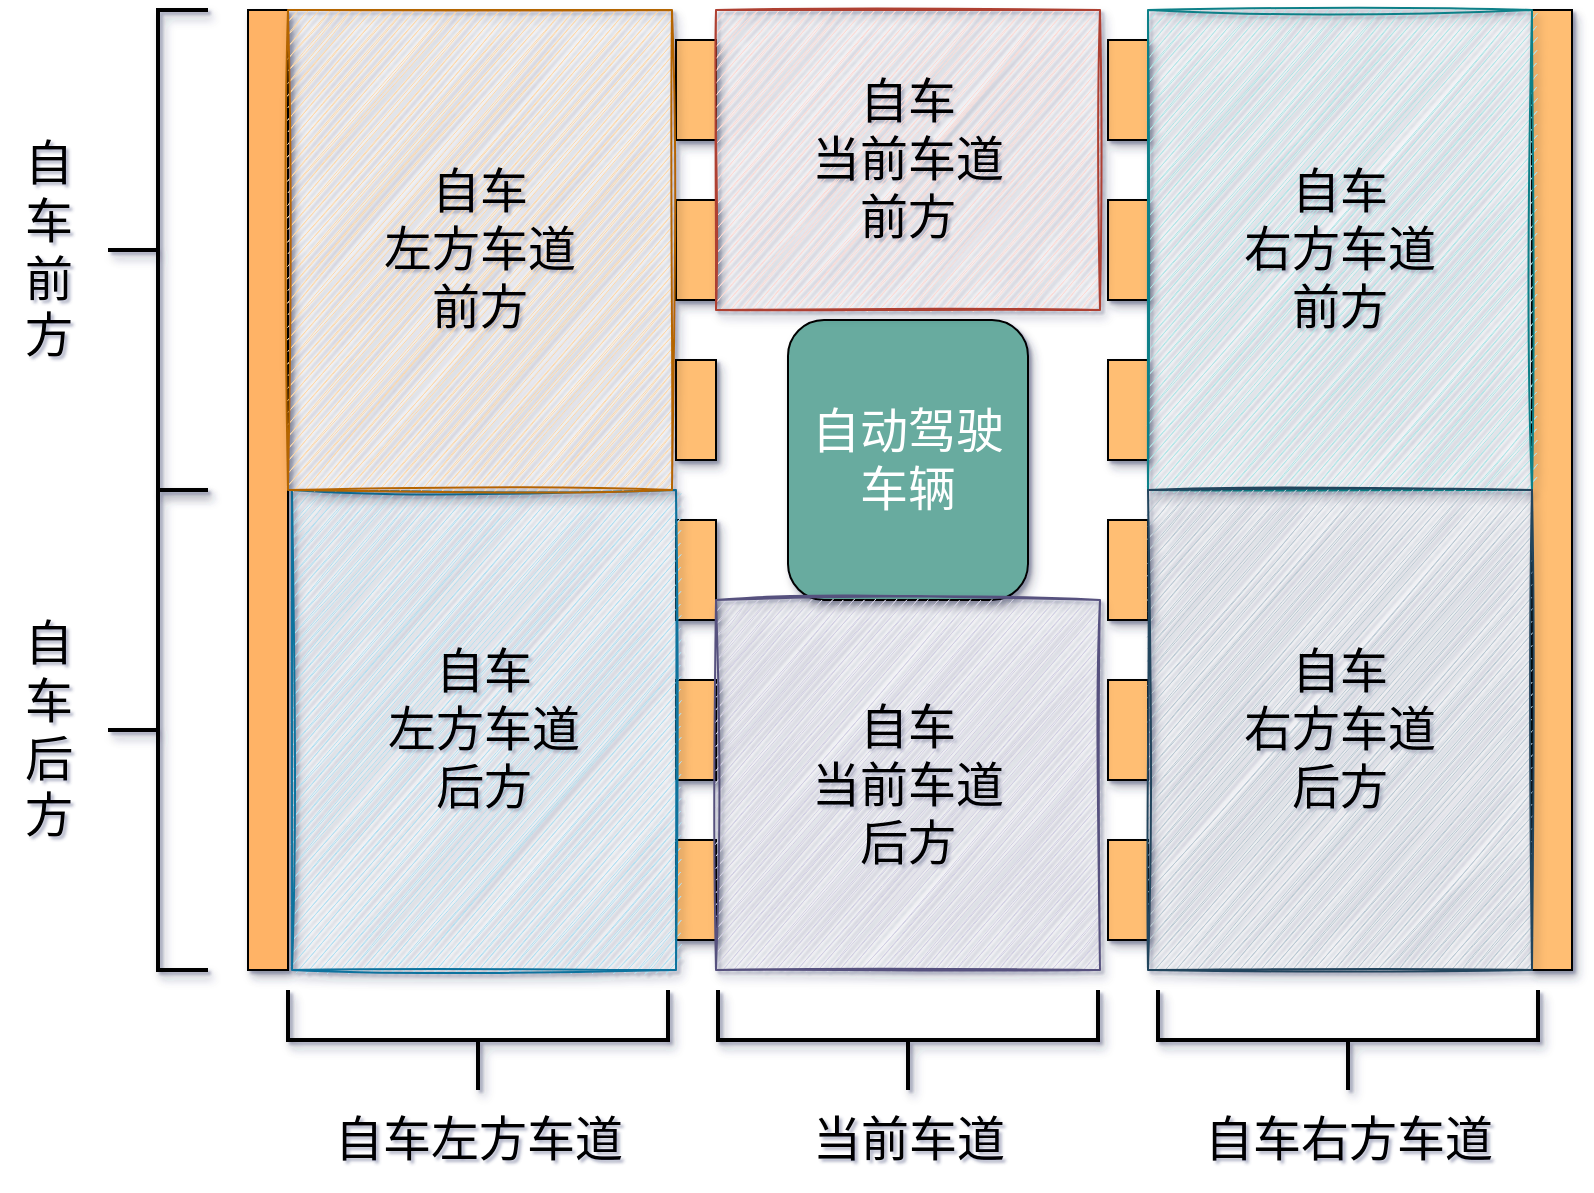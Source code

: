 <mxfile version="20.0.1" type="github">
  <diagram id="zRpgoigiP1IDF4QAEYAz" name="Page-1">
    <mxGraphModel dx="1954" dy="683" grid="1" gridSize="10" guides="1" tooltips="1" connect="1" arrows="1" fold="1" page="1" pageScale="1" pageWidth="827" pageHeight="1169" background="none" math="0" shadow="1">
      <root>
        <mxCell id="0" />
        <mxCell id="1" parent="0" />
        <mxCell id="xNPf7Q8VACPQxdcIyB9K-5" value="" style="rounded=0;whiteSpace=wrap;html=1;fillColor=#FFBE73;strokeColor=#000000;shadow=1;" parent="1" vertex="1">
          <mxGeometry x="284" y="135" width="20" height="50" as="geometry" />
        </mxCell>
        <mxCell id="xNPf7Q8VACPQxdcIyB9K-7" value="" style="rounded=0;whiteSpace=wrap;html=1;fillColor=#FFB366;shadow=1;" parent="1" vertex="1">
          <mxGeometry x="70" y="120" width="20" height="480" as="geometry" />
        </mxCell>
        <mxCell id="xNPf7Q8VACPQxdcIyB9K-15" value="" style="rounded=0;whiteSpace=wrap;html=1;fillColor=#FFBE73;shadow=1;" parent="1" vertex="1">
          <mxGeometry x="712" y="120" width="20" height="480" as="geometry" />
        </mxCell>
        <mxCell id="xNPf7Q8VACPQxdcIyB9K-17" value="" style="rounded=0;whiteSpace=wrap;html=1;fillColor=#FFBE73;strokeColor=#000000;shadow=1;" parent="1" vertex="1">
          <mxGeometry x="284" y="215" width="20" height="50" as="geometry" />
        </mxCell>
        <mxCell id="xNPf7Q8VACPQxdcIyB9K-18" value="" style="rounded=0;whiteSpace=wrap;html=1;fillColor=#FFBE73;strokeColor=#000000;shadow=1;" parent="1" vertex="1">
          <mxGeometry x="284" y="295" width="20" height="50" as="geometry" />
        </mxCell>
        <mxCell id="xNPf7Q8VACPQxdcIyB9K-19" value="" style="rounded=0;whiteSpace=wrap;html=1;fillColor=#FFBE73;strokeColor=#000000;shadow=1;" parent="1" vertex="1">
          <mxGeometry x="284" y="375" width="20" height="50" as="geometry" />
        </mxCell>
        <mxCell id="xNPf7Q8VACPQxdcIyB9K-20" value="" style="rounded=0;whiteSpace=wrap;html=1;fillColor=#FFBE73;strokeColor=#000000;shadow=1;" parent="1" vertex="1">
          <mxGeometry x="284" y="455" width="20" height="50" as="geometry" />
        </mxCell>
        <mxCell id="xNPf7Q8VACPQxdcIyB9K-21" value="" style="rounded=0;whiteSpace=wrap;html=1;fillColor=#FFBE73;strokeColor=#000000;shadow=1;" parent="1" vertex="1">
          <mxGeometry x="284" y="535" width="20" height="50" as="geometry" />
        </mxCell>
        <mxCell id="xNPf7Q8VACPQxdcIyB9K-22" value="" style="rounded=0;whiteSpace=wrap;html=1;fillColor=#FFBE73;strokeColor=#000000;shadow=1;" parent="1" vertex="1">
          <mxGeometry x="500" y="135" width="20" height="50" as="geometry" />
        </mxCell>
        <mxCell id="xNPf7Q8VACPQxdcIyB9K-23" value="" style="rounded=0;whiteSpace=wrap;html=1;fillColor=#FFBE73;strokeColor=#000000;shadow=1;" parent="1" vertex="1">
          <mxGeometry x="500" y="215" width="20" height="50" as="geometry" />
        </mxCell>
        <mxCell id="xNPf7Q8VACPQxdcIyB9K-24" value="" style="rounded=0;whiteSpace=wrap;html=1;fillColor=#FFBE73;strokeColor=#000000;shadow=1;" parent="1" vertex="1">
          <mxGeometry x="500" y="295" width="20" height="50" as="geometry" />
        </mxCell>
        <mxCell id="xNPf7Q8VACPQxdcIyB9K-25" value="" style="rounded=0;whiteSpace=wrap;html=1;fillColor=#FFBE73;strokeColor=#000000;shadow=1;" parent="1" vertex="1">
          <mxGeometry x="500" y="375" width="20" height="50" as="geometry" />
        </mxCell>
        <mxCell id="xNPf7Q8VACPQxdcIyB9K-26" value="" style="rounded=0;whiteSpace=wrap;html=1;fillColor=#FFBE73;strokeColor=#000000;shadow=1;" parent="1" vertex="1">
          <mxGeometry x="500" y="455" width="20" height="50" as="geometry" />
        </mxCell>
        <mxCell id="xNPf7Q8VACPQxdcIyB9K-27" value="" style="rounded=0;whiteSpace=wrap;html=1;fillColor=#FFBE73;strokeColor=#000000;shadow=1;" parent="1" vertex="1">
          <mxGeometry x="500" y="535" width="20" height="50" as="geometry" />
        </mxCell>
        <mxCell id="xNPf7Q8VACPQxdcIyB9K-28" value="&lt;div&gt;&lt;font style=&quot;font-size: 24px;&quot; face=&quot;Helvetica&quot; color=&quot;#FFFFFF&quot;&gt;自动驾驶车辆&lt;/font&gt;&lt;/div&gt;" style="rounded=1;whiteSpace=wrap;html=1;strokeColor=#000000;fillColor=#67AB9F;shadow=1;" parent="1" vertex="1">
          <mxGeometry x="340" y="275" width="120" height="140" as="geometry" />
        </mxCell>
        <mxCell id="xNPf7Q8VACPQxdcIyB9K-31" value="" style="strokeWidth=2;html=1;shape=mxgraph.flowchart.annotation_2;align=left;labelPosition=right;pointerEvents=1;fontFamily=Helvetica;fontSize=24;fontColor=#000000;fillColor=#67AB9F;rotation=-90;shadow=1;" parent="1" vertex="1">
          <mxGeometry x="160" y="540" width="50" height="190" as="geometry" />
        </mxCell>
        <mxCell id="xNPf7Q8VACPQxdcIyB9K-32" value="自车左方车道" style="text;html=1;align=center;verticalAlign=middle;resizable=0;points=[];autosize=1;strokeColor=none;fillColor=none;fontSize=24;fontFamily=Helvetica;fontColor=#000000;shadow=1;" parent="1" vertex="1">
          <mxGeometry x="105" y="670" width="160" height="30" as="geometry" />
        </mxCell>
        <mxCell id="xNPf7Q8VACPQxdcIyB9K-34" value="" style="strokeWidth=2;html=1;shape=mxgraph.flowchart.annotation_2;align=left;labelPosition=right;pointerEvents=1;fontFamily=Helvetica;fontSize=24;fontColor=#000000;fillColor=#67AB9F;rotation=-90;shadow=1;" parent="1" vertex="1">
          <mxGeometry x="375" y="540" width="50" height="190" as="geometry" />
        </mxCell>
        <mxCell id="xNPf7Q8VACPQxdcIyB9K-35" value="当前车道" style="text;html=1;align=center;verticalAlign=middle;resizable=0;points=[];autosize=1;strokeColor=none;fillColor=none;fontSize=24;fontFamily=Helvetica;fontColor=#000000;shadow=1;" parent="1" vertex="1">
          <mxGeometry x="345" y="670" width="110" height="30" as="geometry" />
        </mxCell>
        <mxCell id="xNPf7Q8VACPQxdcIyB9K-36" value="" style="strokeWidth=2;html=1;shape=mxgraph.flowchart.annotation_2;align=left;labelPosition=right;pointerEvents=1;fontFamily=Helvetica;fontSize=24;fontColor=#000000;fillColor=#67AB9F;rotation=-90;shadow=1;" parent="1" vertex="1">
          <mxGeometry x="595" y="540" width="50" height="190" as="geometry" />
        </mxCell>
        <mxCell id="xNPf7Q8VACPQxdcIyB9K-37" value="自车右方车道" style="text;html=1;align=center;verticalAlign=middle;resizable=0;points=[];autosize=1;strokeColor=none;fillColor=none;fontSize=24;fontFamily=Helvetica;fontColor=#000000;shadow=1;" parent="1" vertex="1">
          <mxGeometry x="540" y="670" width="160" height="30" as="geometry" />
        </mxCell>
        <mxCell id="xNPf7Q8VACPQxdcIyB9K-41" value="&lt;div&gt;自车&lt;br&gt;&lt;/div&gt;&lt;div&gt;右方车道&lt;/div&gt;&lt;div&gt;前方&lt;/div&gt;" style="rounded=0;whiteSpace=wrap;html=1;fontFamily=Helvetica;fontSize=24;strokeColor=#0e8088;fillColor=#b0e3e6;glass=0;sketch=1;shadow=1;" parent="1" vertex="1">
          <mxGeometry x="520" y="120" width="192" height="240" as="geometry" />
        </mxCell>
        <mxCell id="WP3tY2sm5UUjiyCGl9_4-1" value="&lt;div&gt;自车&lt;br&gt;&lt;/div&gt;&lt;div&gt;右方车道&lt;/div&gt;&lt;div&gt;后方&lt;/div&gt;" style="rounded=0;whiteSpace=wrap;html=1;fontFamily=Helvetica;fontSize=24;strokeColor=#23445d;fillColor=#bac8d3;glass=0;sketch=1;shadow=1;" vertex="1" parent="1">
          <mxGeometry x="520" y="360" width="192" height="240" as="geometry" />
        </mxCell>
        <mxCell id="WP3tY2sm5UUjiyCGl9_4-2" value="&lt;div&gt;自车&lt;br&gt;&lt;/div&gt;&lt;div&gt;左方车道&lt;/div&gt;&lt;div&gt;后方&lt;/div&gt;" style="rounded=0;whiteSpace=wrap;html=1;fontFamily=Helvetica;fontSize=24;strokeColor=#10739e;fillColor=#b1ddf0;glass=0;sketch=1;shadow=1;" vertex="1" parent="1">
          <mxGeometry x="92" y="360" width="192" height="240" as="geometry" />
        </mxCell>
        <mxCell id="WP3tY2sm5UUjiyCGl9_4-3" value="&lt;div&gt;自车&lt;br&gt;&lt;/div&gt;&lt;div&gt;左方车道&lt;/div&gt;&lt;div&gt;前方&lt;/div&gt;" style="rounded=0;whiteSpace=wrap;html=1;fontFamily=Helvetica;fontSize=24;strokeColor=#b46504;fillColor=#fad7ac;glass=0;sketch=1;shadow=1;" vertex="1" parent="1">
          <mxGeometry x="90" y="120" width="192" height="240" as="geometry" />
        </mxCell>
        <mxCell id="WP3tY2sm5UUjiyCGl9_4-4" value="&lt;div&gt;自车&lt;br&gt;&lt;/div&gt;&lt;div&gt;当前车道&lt;/div&gt;&lt;div&gt;前方&lt;/div&gt;" style="rounded=0;whiteSpace=wrap;html=1;fontFamily=Helvetica;fontSize=24;strokeColor=#ae4132;fillColor=#fad9d5;glass=0;sketch=1;shadow=1;" vertex="1" parent="1">
          <mxGeometry x="304" y="120" width="192" height="150" as="geometry" />
        </mxCell>
        <mxCell id="WP3tY2sm5UUjiyCGl9_4-5" value="&lt;div&gt;自车&lt;br&gt;&lt;/div&gt;&lt;div&gt;当前车道&lt;/div&gt;&lt;div&gt;后方&lt;/div&gt;" style="rounded=0;whiteSpace=wrap;html=1;fontFamily=Helvetica;fontSize=24;strokeColor=#56517e;fillColor=#d0cee2;glass=0;sketch=1;shadow=1;" vertex="1" parent="1">
          <mxGeometry x="304" y="415" width="192" height="185" as="geometry" />
        </mxCell>
        <mxCell id="WP3tY2sm5UUjiyCGl9_4-6" value="" style="strokeWidth=2;html=1;shape=mxgraph.flowchart.annotation_2;align=left;labelPosition=right;pointerEvents=1;fontFamily=Helvetica;fontSize=24;fontColor=#000000;fillColor=#67AB9F;rotation=0;shadow=1;" vertex="1" parent="1">
          <mxGeometry y="120" width="50" height="240" as="geometry" />
        </mxCell>
        <mxCell id="WP3tY2sm5UUjiyCGl9_4-7" value="" style="strokeWidth=2;html=1;shape=mxgraph.flowchart.annotation_2;align=left;labelPosition=right;pointerEvents=1;fontFamily=Helvetica;fontSize=24;fontColor=#000000;fillColor=#67AB9F;rotation=0;shadow=1;" vertex="1" parent="1">
          <mxGeometry y="360" width="50" height="240" as="geometry" />
        </mxCell>
        <mxCell id="WP3tY2sm5UUjiyCGl9_4-8" value="&lt;div&gt;自&lt;/div&gt;&lt;div&gt;车&lt;/div&gt;&lt;div&gt;后&lt;/div&gt;&lt;div&gt;方&lt;/div&gt;" style="text;html=1;align=center;verticalAlign=middle;resizable=0;points=[];autosize=1;strokeColor=none;fillColor=none;fontSize=24;fontFamily=Helvetica;fontColor=#000000;shadow=1;" vertex="1" parent="1">
          <mxGeometry x="-50" y="420" width="40" height="120" as="geometry" />
        </mxCell>
        <mxCell id="WP3tY2sm5UUjiyCGl9_4-9" value="&lt;div&gt;自&lt;/div&gt;&lt;div&gt;车&lt;/div&gt;&lt;div&gt;前&lt;br&gt;&lt;/div&gt;&lt;div&gt;方&lt;/div&gt;" style="text;html=1;align=center;verticalAlign=middle;resizable=0;points=[];autosize=1;strokeColor=none;fillColor=none;fontSize=24;fontFamily=Helvetica;fontColor=#000000;shadow=1;" vertex="1" parent="1">
          <mxGeometry x="-50" y="180" width="40" height="120" as="geometry" />
        </mxCell>
      </root>
    </mxGraphModel>
  </diagram>
</mxfile>
